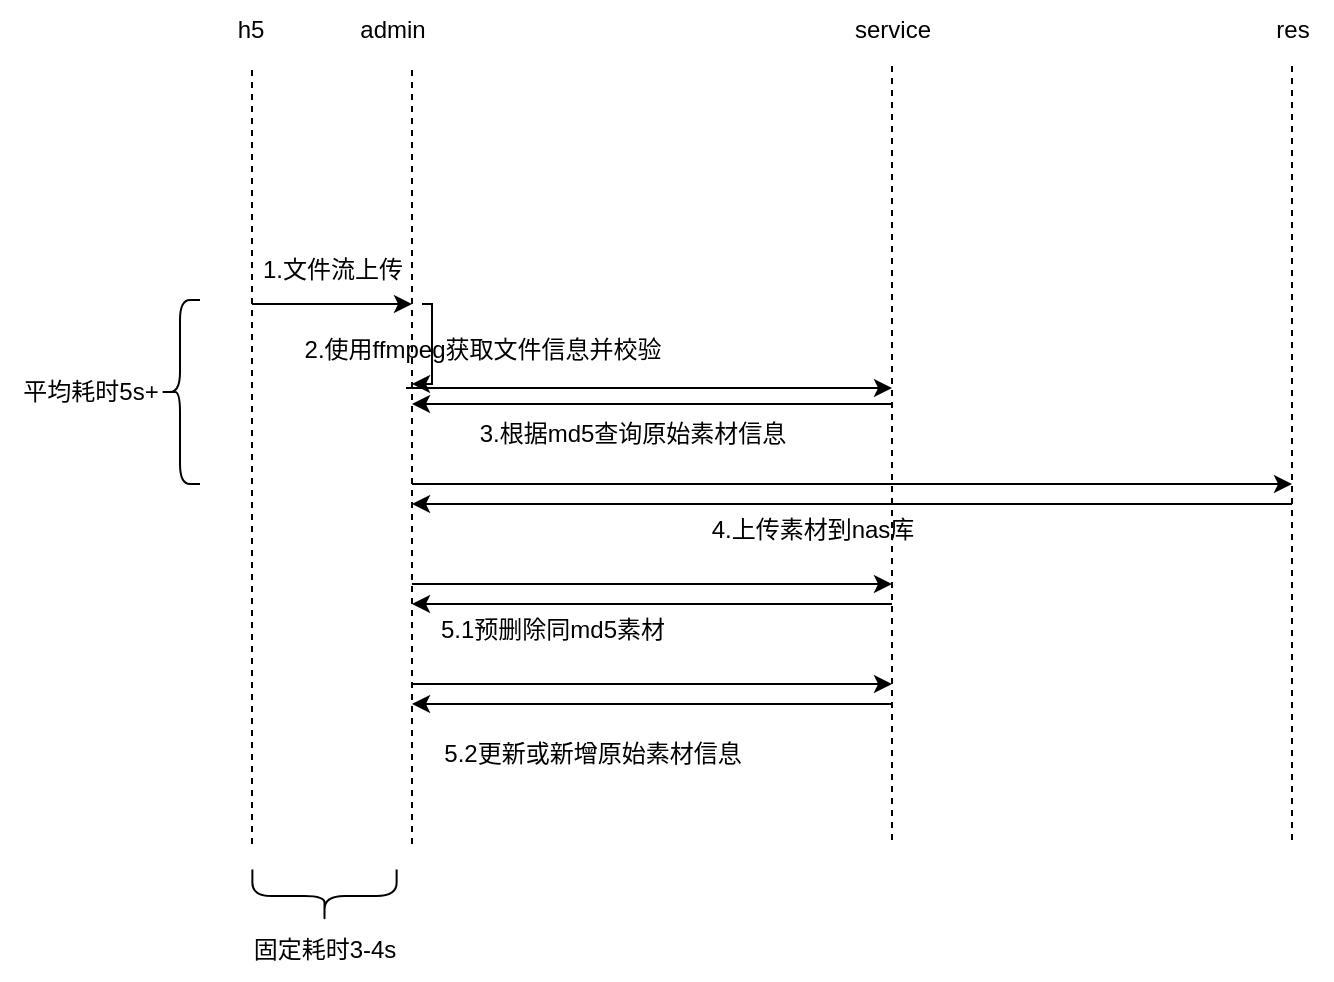 <mxfile version="21.3.7" type="github">
  <diagram name="第 1 页" id="71EX3WpHQpOfftVR6_2A">
    <mxGraphModel dx="1434" dy="758" grid="1" gridSize="10" guides="1" tooltips="1" connect="1" arrows="1" fold="1" page="1" pageScale="1" pageWidth="827" pageHeight="1169" math="0" shadow="0">
      <root>
        <mxCell id="0" />
        <mxCell id="1" parent="0" />
        <mxCell id="h3Zk9G-Lbb1o8CBlDyzo-3" value="" style="endArrow=none;dashed=1;html=1;rounded=0;" edge="1" parent="1">
          <mxGeometry width="50" height="50" relative="1" as="geometry">
            <mxPoint x="146" y="510" as="sourcePoint" />
            <mxPoint x="146" y="120" as="targetPoint" />
          </mxGeometry>
        </mxCell>
        <mxCell id="h3Zk9G-Lbb1o8CBlDyzo-5" value="" style="endArrow=none;dashed=1;html=1;rounded=0;" edge="1" parent="1">
          <mxGeometry width="50" height="50" relative="1" as="geometry">
            <mxPoint x="226" y="510" as="sourcePoint" />
            <mxPoint x="226" y="120" as="targetPoint" />
          </mxGeometry>
        </mxCell>
        <mxCell id="h3Zk9G-Lbb1o8CBlDyzo-6" value="" style="endArrow=none;dashed=1;html=1;rounded=0;" edge="1" parent="1">
          <mxGeometry width="50" height="50" relative="1" as="geometry">
            <mxPoint x="466" y="508" as="sourcePoint" />
            <mxPoint x="466" y="118" as="targetPoint" />
            <Array as="points">
              <mxPoint x="466" y="308" />
            </Array>
          </mxGeometry>
        </mxCell>
        <mxCell id="h3Zk9G-Lbb1o8CBlDyzo-8" value="" style="endArrow=classic;html=1;rounded=0;" edge="1" parent="1">
          <mxGeometry width="50" height="50" relative="1" as="geometry">
            <mxPoint x="146" y="240" as="sourcePoint" />
            <mxPoint x="226" y="240" as="targetPoint" />
          </mxGeometry>
        </mxCell>
        <mxCell id="h3Zk9G-Lbb1o8CBlDyzo-9" value="1.文件流上传" style="text;html=1;align=center;verticalAlign=middle;resizable=0;points=[];autosize=1;strokeColor=none;fillColor=none;" vertex="1" parent="1">
          <mxGeometry x="141" y="208" width="90" height="30" as="geometry" />
        </mxCell>
        <mxCell id="h3Zk9G-Lbb1o8CBlDyzo-10" value="admin" style="text;html=1;align=center;verticalAlign=middle;resizable=0;points=[];autosize=1;strokeColor=none;fillColor=none;" vertex="1" parent="1">
          <mxGeometry x="186" y="88" width="60" height="30" as="geometry" />
        </mxCell>
        <mxCell id="h3Zk9G-Lbb1o8CBlDyzo-11" value="service" style="text;html=1;align=center;verticalAlign=middle;resizable=0;points=[];autosize=1;strokeColor=none;fillColor=none;" vertex="1" parent="1">
          <mxGeometry x="436" y="88" width="60" height="30" as="geometry" />
        </mxCell>
        <mxCell id="h3Zk9G-Lbb1o8CBlDyzo-12" value="" style="endArrow=none;dashed=1;html=1;rounded=0;" edge="1" parent="1">
          <mxGeometry width="50" height="50" relative="1" as="geometry">
            <mxPoint x="666" y="508" as="sourcePoint" />
            <mxPoint x="666" y="118" as="targetPoint" />
            <Array as="points">
              <mxPoint x="666" y="308" />
            </Array>
          </mxGeometry>
        </mxCell>
        <mxCell id="h3Zk9G-Lbb1o8CBlDyzo-13" value="res" style="text;html=1;align=center;verticalAlign=middle;resizable=0;points=[];autosize=1;strokeColor=none;fillColor=none;" vertex="1" parent="1">
          <mxGeometry x="646" y="88" width="40" height="30" as="geometry" />
        </mxCell>
        <mxCell id="h3Zk9G-Lbb1o8CBlDyzo-16" value="" style="endArrow=classic;html=1;rounded=0;exitX=1;exitY=1.067;exitDx=0;exitDy=0;exitPerimeter=0;edgeStyle=orthogonalEdgeStyle;" edge="1" parent="1" source="h3Zk9G-Lbb1o8CBlDyzo-9">
          <mxGeometry width="50" height="50" relative="1" as="geometry">
            <mxPoint x="496" y="420" as="sourcePoint" />
            <mxPoint x="226" y="280" as="targetPoint" />
            <Array as="points">
              <mxPoint x="236" y="240" />
              <mxPoint x="236" y="280" />
            </Array>
          </mxGeometry>
        </mxCell>
        <mxCell id="h3Zk9G-Lbb1o8CBlDyzo-17" value="2.使用ffmpeg获取文件信息并校验" style="text;html=1;align=center;verticalAlign=middle;resizable=0;points=[];autosize=1;strokeColor=none;fillColor=none;" vertex="1" parent="1">
          <mxGeometry x="161" y="248" width="200" height="30" as="geometry" />
        </mxCell>
        <mxCell id="h3Zk9G-Lbb1o8CBlDyzo-19" value="3.根据md5查询原始素材信息" style="text;html=1;align=center;verticalAlign=middle;resizable=0;points=[];autosize=1;strokeColor=none;fillColor=none;" vertex="1" parent="1">
          <mxGeometry x="246" y="290" width="180" height="30" as="geometry" />
        </mxCell>
        <mxCell id="h3Zk9G-Lbb1o8CBlDyzo-20" value="" style="endArrow=classic;html=1;rounded=0;exitX=0.31;exitY=1.133;exitDx=0;exitDy=0;exitPerimeter=0;" edge="1" parent="1" source="h3Zk9G-Lbb1o8CBlDyzo-17">
          <mxGeometry width="50" height="50" relative="1" as="geometry">
            <mxPoint x="496" y="420" as="sourcePoint" />
            <mxPoint x="466" y="282" as="targetPoint" />
          </mxGeometry>
        </mxCell>
        <mxCell id="h3Zk9G-Lbb1o8CBlDyzo-21" value="" style="endArrow=classic;html=1;rounded=0;" edge="1" parent="1">
          <mxGeometry width="50" height="50" relative="1" as="geometry">
            <mxPoint x="466" y="290" as="sourcePoint" />
            <mxPoint x="226" y="290" as="targetPoint" />
          </mxGeometry>
        </mxCell>
        <mxCell id="h3Zk9G-Lbb1o8CBlDyzo-23" value="" style="endArrow=classic;html=1;rounded=0;" edge="1" parent="1">
          <mxGeometry width="50" height="50" relative="1" as="geometry">
            <mxPoint x="226" y="330" as="sourcePoint" />
            <mxPoint x="666" y="330" as="targetPoint" />
          </mxGeometry>
        </mxCell>
        <mxCell id="h3Zk9G-Lbb1o8CBlDyzo-24" value="" style="endArrow=classic;html=1;rounded=0;" edge="1" parent="1">
          <mxGeometry width="50" height="50" relative="1" as="geometry">
            <mxPoint x="666" y="340" as="sourcePoint" />
            <mxPoint x="226" y="340" as="targetPoint" />
          </mxGeometry>
        </mxCell>
        <mxCell id="h3Zk9G-Lbb1o8CBlDyzo-25" value="4.上传素材到nas库" style="text;html=1;align=center;verticalAlign=middle;resizable=0;points=[];autosize=1;strokeColor=none;fillColor=none;" vertex="1" parent="1">
          <mxGeometry x="366" y="338" width="120" height="30" as="geometry" />
        </mxCell>
        <mxCell id="h3Zk9G-Lbb1o8CBlDyzo-26" value="" style="endArrow=classic;html=1;rounded=0;" edge="1" parent="1">
          <mxGeometry width="50" height="50" relative="1" as="geometry">
            <mxPoint x="226" y="430" as="sourcePoint" />
            <mxPoint x="466" y="430" as="targetPoint" />
          </mxGeometry>
        </mxCell>
        <mxCell id="h3Zk9G-Lbb1o8CBlDyzo-27" value="5.2更新或新增原始素材信息" style="text;html=1;align=center;verticalAlign=middle;resizable=0;points=[];autosize=1;strokeColor=none;fillColor=none;" vertex="1" parent="1">
          <mxGeometry x="231" y="450" width="170" height="30" as="geometry" />
        </mxCell>
        <mxCell id="h3Zk9G-Lbb1o8CBlDyzo-28" value="" style="endArrow=classic;html=1;rounded=0;" edge="1" parent="1">
          <mxGeometry width="50" height="50" relative="1" as="geometry">
            <mxPoint x="466" y="440" as="sourcePoint" />
            <mxPoint x="226" y="440" as="targetPoint" />
          </mxGeometry>
        </mxCell>
        <mxCell id="h3Zk9G-Lbb1o8CBlDyzo-30" value="" style="endArrow=classic;html=1;rounded=0;" edge="1" parent="1">
          <mxGeometry width="50" height="50" relative="1" as="geometry">
            <mxPoint x="226" y="380" as="sourcePoint" />
            <mxPoint x="466" y="380" as="targetPoint" />
          </mxGeometry>
        </mxCell>
        <mxCell id="h3Zk9G-Lbb1o8CBlDyzo-31" value="" style="endArrow=classic;html=1;rounded=0;" edge="1" parent="1">
          <mxGeometry width="50" height="50" relative="1" as="geometry">
            <mxPoint x="466" y="390" as="sourcePoint" />
            <mxPoint x="226" y="390" as="targetPoint" />
          </mxGeometry>
        </mxCell>
        <mxCell id="h3Zk9G-Lbb1o8CBlDyzo-32" value="5.1预删除同md5素材" style="text;html=1;align=center;verticalAlign=middle;resizable=0;points=[];autosize=1;strokeColor=none;fillColor=none;" vertex="1" parent="1">
          <mxGeometry x="226" y="388" width="140" height="30" as="geometry" />
        </mxCell>
        <mxCell id="h3Zk9G-Lbb1o8CBlDyzo-33" value="h5" style="text;html=1;align=center;verticalAlign=middle;resizable=0;points=[];autosize=1;strokeColor=none;fillColor=none;" vertex="1" parent="1">
          <mxGeometry x="125" y="88" width="40" height="30" as="geometry" />
        </mxCell>
        <mxCell id="h3Zk9G-Lbb1o8CBlDyzo-34" value="" style="shape=curlyBracket;whiteSpace=wrap;html=1;rounded=1;flipH=1;labelPosition=right;verticalLabelPosition=middle;align=left;verticalAlign=middle;rotation=90;" vertex="1" parent="1">
          <mxGeometry x="169" y="500" width="26.5" height="72.12" as="geometry" />
        </mxCell>
        <mxCell id="h3Zk9G-Lbb1o8CBlDyzo-35" value="固定耗时3-4s" style="text;html=1;align=center;verticalAlign=middle;resizable=0;points=[];autosize=1;strokeColor=none;fillColor=none;" vertex="1" parent="1">
          <mxGeometry x="137.25" y="548" width="90" height="30" as="geometry" />
        </mxCell>
        <mxCell id="h3Zk9G-Lbb1o8CBlDyzo-37" value="" style="shape=curlyBracket;whiteSpace=wrap;html=1;rounded=1;labelPosition=left;verticalLabelPosition=middle;align=right;verticalAlign=middle;" vertex="1" parent="1">
          <mxGeometry x="100" y="238" width="20" height="92" as="geometry" />
        </mxCell>
        <mxCell id="h3Zk9G-Lbb1o8CBlDyzo-38" value="平均耗时5s+" style="text;html=1;align=center;verticalAlign=middle;resizable=0;points=[];autosize=1;strokeColor=none;fillColor=none;" vertex="1" parent="1">
          <mxGeometry x="20" y="269" width="90" height="30" as="geometry" />
        </mxCell>
      </root>
    </mxGraphModel>
  </diagram>
</mxfile>
